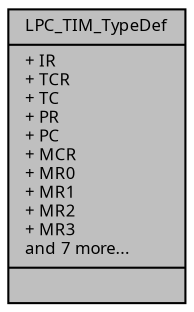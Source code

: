 digraph "LPC_TIM_TypeDef"
{
  edge [fontname="Sans",fontsize="8",labelfontname="Sans",labelfontsize="8"];
  node [fontname="Sans",fontsize="8",shape=record];
  Node1 [label="{LPC_TIM_TypeDef\n|+ IR\l+ TCR\l+ TC\l+ PR\l+ PC\l+ MCR\l+ MR0\l+ MR1\l+ MR2\l+ MR3\land 7 more...\l|}",height=0.2,width=0.4,color="black", fillcolor="grey75", style="filled", fontcolor="black"];
}
